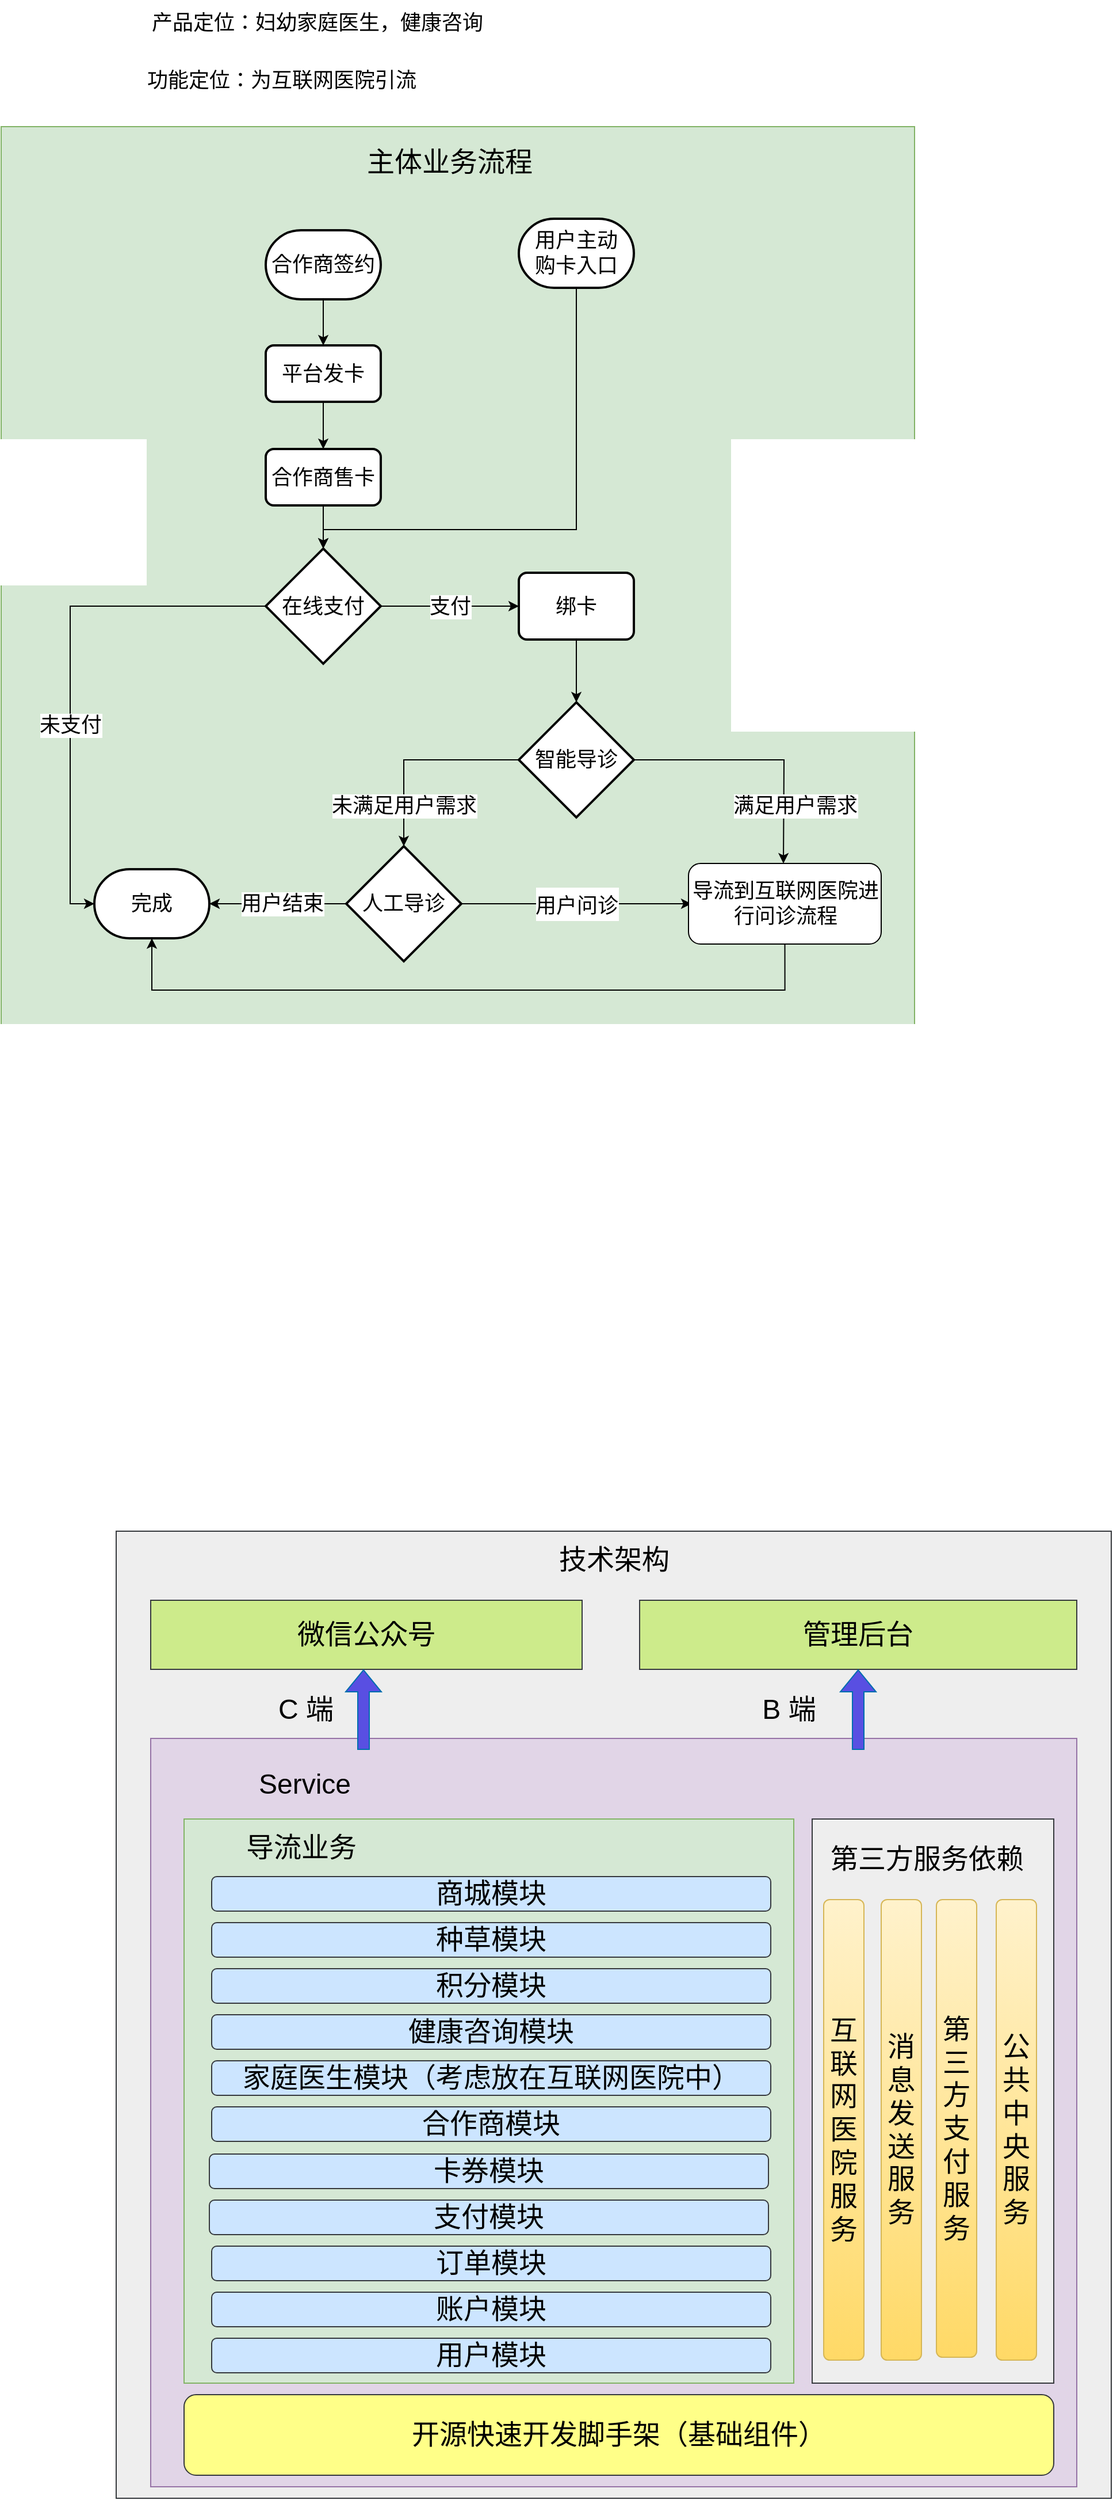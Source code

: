 <mxfile version="20.4.0" type="github">
  <diagram id="eBfoPabh3ztfJm1XBm16" name="第 1 页">
    <mxGraphModel dx="2406" dy="847" grid="1" gridSize="10" guides="1" tooltips="1" connect="1" arrows="1" fold="1" page="1" pageScale="1" pageWidth="413" pageHeight="291" math="0" shadow="0">
      <root>
        <mxCell id="0" />
        <mxCell id="1" parent="0" />
        <mxCell id="DlZnM8HmDbADATsCwCUh-62" value="" style="rounded=0;whiteSpace=wrap;html=1;fontSize=24;fillColor=#eeeeee;strokeColor=#36393d;" vertex="1" parent="1">
          <mxGeometry x="-350" y="1350" width="865" height="840" as="geometry" />
        </mxCell>
        <mxCell id="DlZnM8HmDbADATsCwCUh-56" value="" style="rounded=0;whiteSpace=wrap;html=1;fontSize=24;fillColor=#e1d5e7;strokeColor=#9673a6;" vertex="1" parent="1">
          <mxGeometry x="-320" y="1530" width="805" height="650" as="geometry" />
        </mxCell>
        <mxCell id="DlZnM8HmDbADATsCwCUh-26" value="" style="whiteSpace=wrap;html=1;aspect=fixed;fontSize=18;fillColor=#d5e8d4;strokeColor=#82b366;" vertex="1" parent="1">
          <mxGeometry x="-450" y="130" width="794" height="794" as="geometry" />
        </mxCell>
        <mxCell id="DlZnM8HmDbADATsCwCUh-1" value="&lt;font style=&quot;font-size: 18px;&quot;&gt;产品定位：妇幼家庭医生，健康咨询&lt;/font&gt;" style="text;html=1;strokeColor=none;fillColor=none;align=center;verticalAlign=middle;whiteSpace=wrap;rounded=0;" vertex="1" parent="1">
          <mxGeometry x="-320" y="20" width="290" height="40" as="geometry" />
        </mxCell>
        <mxCell id="DlZnM8HmDbADATsCwCUh-2" value="&lt;font style=&quot;font-size: 18px;&quot;&gt;功能定位：为互联网医院引流&lt;/font&gt;" style="text;html=1;strokeColor=none;fillColor=none;align=center;verticalAlign=middle;whiteSpace=wrap;rounded=0;" vertex="1" parent="1">
          <mxGeometry x="-351" y="70" width="290" height="40" as="geometry" />
        </mxCell>
        <mxCell id="DlZnM8HmDbADATsCwCUh-22" style="edgeStyle=orthogonalEdgeStyle;rounded=0;orthogonalLoop=1;jettySize=auto;html=1;entryX=0.5;entryY=0;entryDx=0;entryDy=0;fontSize=18;" edge="1" parent="1" source="DlZnM8HmDbADATsCwCUh-7" target="DlZnM8HmDbADATsCwCUh-8">
          <mxGeometry relative="1" as="geometry" />
        </mxCell>
        <mxCell id="DlZnM8HmDbADATsCwCUh-7" value="合作商签约" style="strokeWidth=2;html=1;shape=mxgraph.flowchart.terminator;whiteSpace=wrap;fontSize=18;" vertex="1" parent="1">
          <mxGeometry x="-220" y="220" width="100" height="60" as="geometry" />
        </mxCell>
        <mxCell id="DlZnM8HmDbADATsCwCUh-23" style="edgeStyle=orthogonalEdgeStyle;rounded=0;orthogonalLoop=1;jettySize=auto;html=1;entryX=0.5;entryY=0;entryDx=0;entryDy=0;fontSize=18;" edge="1" parent="1" source="DlZnM8HmDbADATsCwCUh-8" target="DlZnM8HmDbADATsCwCUh-9">
          <mxGeometry relative="1" as="geometry" />
        </mxCell>
        <mxCell id="DlZnM8HmDbADATsCwCUh-8" value="平台发卡" style="rounded=1;whiteSpace=wrap;html=1;absoluteArcSize=1;arcSize=14;strokeWidth=2;fontSize=18;" vertex="1" parent="1">
          <mxGeometry x="-220" y="320" width="100" height="49" as="geometry" />
        </mxCell>
        <mxCell id="DlZnM8HmDbADATsCwCUh-25" style="edgeStyle=orthogonalEdgeStyle;rounded=0;orthogonalLoop=1;jettySize=auto;html=1;entryX=0.5;entryY=0;entryDx=0;entryDy=0;entryPerimeter=0;fontSize=18;" edge="1" parent="1" source="DlZnM8HmDbADATsCwCUh-9" target="DlZnM8HmDbADATsCwCUh-10">
          <mxGeometry relative="1" as="geometry" />
        </mxCell>
        <mxCell id="DlZnM8HmDbADATsCwCUh-9" value="合作商售卡" style="rounded=1;whiteSpace=wrap;html=1;absoluteArcSize=1;arcSize=14;strokeWidth=2;fontSize=18;" vertex="1" parent="1">
          <mxGeometry x="-220" y="410" width="100" height="49" as="geometry" />
        </mxCell>
        <mxCell id="DlZnM8HmDbADATsCwCUh-14" value="支付" style="edgeStyle=orthogonalEdgeStyle;rounded=0;orthogonalLoop=1;jettySize=auto;html=1;fontSize=18;" edge="1" parent="1" source="DlZnM8HmDbADATsCwCUh-10" target="DlZnM8HmDbADATsCwCUh-12">
          <mxGeometry relative="1" as="geometry">
            <Array as="points">
              <mxPoint x="-90" y="547" />
              <mxPoint x="-90" y="547" />
            </Array>
          </mxGeometry>
        </mxCell>
        <mxCell id="DlZnM8HmDbADATsCwCUh-17" value="未支付" style="edgeStyle=orthogonalEdgeStyle;rounded=0;orthogonalLoop=1;jettySize=auto;html=1;entryX=0;entryY=0.5;entryDx=0;entryDy=0;entryPerimeter=0;fontSize=18;exitX=0;exitY=0.5;exitDx=0;exitDy=0;exitPerimeter=0;" edge="1" parent="1" source="DlZnM8HmDbADATsCwCUh-10" target="DlZnM8HmDbADATsCwCUh-11">
          <mxGeometry x="0.217" relative="1" as="geometry">
            <Array as="points">
              <mxPoint x="-390" y="547" />
              <mxPoint x="-390" y="805" />
            </Array>
            <mxPoint as="offset" />
          </mxGeometry>
        </mxCell>
        <mxCell id="DlZnM8HmDbADATsCwCUh-10" value="在线支付" style="strokeWidth=2;html=1;shape=mxgraph.flowchart.decision;whiteSpace=wrap;fontSize=18;" vertex="1" parent="1">
          <mxGeometry x="-220" y="496.5" width="100" height="100" as="geometry" />
        </mxCell>
        <mxCell id="DlZnM8HmDbADATsCwCUh-11" value="完成" style="strokeWidth=2;html=1;shape=mxgraph.flowchart.terminator;whiteSpace=wrap;fontSize=18;" vertex="1" parent="1">
          <mxGeometry x="-369" y="775" width="100" height="60" as="geometry" />
        </mxCell>
        <mxCell id="DlZnM8HmDbADATsCwCUh-16" style="edgeStyle=orthogonalEdgeStyle;rounded=0;orthogonalLoop=1;jettySize=auto;html=1;entryX=0.5;entryY=0;entryDx=0;entryDy=0;entryPerimeter=0;fontSize=18;" edge="1" parent="1" source="DlZnM8HmDbADATsCwCUh-12" target="DlZnM8HmDbADATsCwCUh-13">
          <mxGeometry relative="1" as="geometry" />
        </mxCell>
        <mxCell id="DlZnM8HmDbADATsCwCUh-12" value="绑卡" style="rounded=1;whiteSpace=wrap;html=1;absoluteArcSize=1;arcSize=14;strokeWidth=2;fontSize=18;" vertex="1" parent="1">
          <mxGeometry y="517.5" width="100" height="58" as="geometry" />
        </mxCell>
        <mxCell id="DlZnM8HmDbADATsCwCUh-18" value="未满足用户需求" style="edgeStyle=orthogonalEdgeStyle;rounded=0;orthogonalLoop=1;jettySize=auto;html=1;fontSize=18;" edge="1" parent="1" source="DlZnM8HmDbADATsCwCUh-13" target="DlZnM8HmDbADATsCwCUh-77">
          <mxGeometry x="0.6" relative="1" as="geometry">
            <mxPoint as="offset" />
          </mxGeometry>
        </mxCell>
        <mxCell id="DlZnM8HmDbADATsCwCUh-20" value="满足用户需求" style="edgeStyle=orthogonalEdgeStyle;rounded=0;orthogonalLoop=1;jettySize=auto;html=1;entryX=0.5;entryY=0;entryDx=0;entryDy=0;entryPerimeter=0;fontSize=18;" edge="1" parent="1" source="DlZnM8HmDbADATsCwCUh-13">
          <mxGeometry x="0.545" y="10" relative="1" as="geometry">
            <mxPoint x="230" y="770" as="targetPoint" />
            <mxPoint as="offset" />
          </mxGeometry>
        </mxCell>
        <mxCell id="DlZnM8HmDbADATsCwCUh-13" value="智能导诊" style="strokeWidth=2;html=1;shape=mxgraph.flowchart.decision;whiteSpace=wrap;fontSize=18;" vertex="1" parent="1">
          <mxGeometry y="630" width="100" height="100" as="geometry" />
        </mxCell>
        <mxCell id="DlZnM8HmDbADATsCwCUh-27" value="&lt;font style=&quot;font-size: 24px;&quot;&gt;主体业务流程&lt;/font&gt;" style="text;html=1;strokeColor=none;fillColor=none;align=center;verticalAlign=middle;whiteSpace=wrap;rounded=0;fontSize=18;" vertex="1" parent="1">
          <mxGeometry x="-140" y="145.5" width="160" height="30" as="geometry" />
        </mxCell>
        <mxCell id="DlZnM8HmDbADATsCwCUh-43" value="" style="rounded=0;whiteSpace=wrap;html=1;fontSize=24;fillColor=#d5e8d4;strokeColor=#82b366;" vertex="1" parent="1">
          <mxGeometry x="-291" y="1600" width="530" height="490" as="geometry" />
        </mxCell>
        <mxCell id="DlZnM8HmDbADATsCwCUh-44" value="&lt;font style=&quot;font-size: 24px;&quot;&gt;导流业务&lt;/font&gt;" style="text;html=1;strokeColor=none;fillColor=none;align=center;verticalAlign=middle;whiteSpace=wrap;rounded=0;fontSize=18;" vertex="1" parent="1">
          <mxGeometry x="-269" y="1610" width="160" height="30" as="geometry" />
        </mxCell>
        <mxCell id="DlZnM8HmDbADATsCwCUh-45" value="用户模块" style="rounded=1;whiteSpace=wrap;html=1;fontSize=24;fillColor=#cce5ff;strokeColor=#36393d;" vertex="1" parent="1">
          <mxGeometry x="-267" y="2051" width="486" height="30" as="geometry" />
        </mxCell>
        <mxCell id="DlZnM8HmDbADATsCwCUh-46" value="账户模块" style="rounded=1;whiteSpace=wrap;html=1;fontSize=24;fillColor=#cce5ff;strokeColor=#36393d;" vertex="1" parent="1">
          <mxGeometry x="-267" y="2011" width="486" height="30" as="geometry" />
        </mxCell>
        <mxCell id="DlZnM8HmDbADATsCwCUh-47" value="家庭医生模块（考虑放在互联网医院中）" style="rounded=1;whiteSpace=wrap;html=1;fontSize=24;fillColor=#cce5ff;strokeColor=#36393d;" vertex="1" parent="1">
          <mxGeometry x="-267" y="1810" width="486" height="30" as="geometry" />
        </mxCell>
        <mxCell id="DlZnM8HmDbADATsCwCUh-48" value="订单模块" style="rounded=1;whiteSpace=wrap;html=1;fontSize=24;fillColor=#cce5ff;strokeColor=#36393d;" vertex="1" parent="1">
          <mxGeometry x="-267" y="1971" width="486" height="30" as="geometry" />
        </mxCell>
        <mxCell id="DlZnM8HmDbADATsCwCUh-49" value="支付模块" style="rounded=1;whiteSpace=wrap;html=1;fontSize=24;fillColor=#cce5ff;strokeColor=#36393d;" vertex="1" parent="1">
          <mxGeometry x="-269" y="1931" width="486" height="30" as="geometry" />
        </mxCell>
        <mxCell id="DlZnM8HmDbADATsCwCUh-50" value="卡券模块" style="rounded=1;whiteSpace=wrap;html=1;fontSize=24;fillColor=#cce5ff;strokeColor=#36393d;" vertex="1" parent="1">
          <mxGeometry x="-269" y="1891" width="486" height="30" as="geometry" />
        </mxCell>
        <mxCell id="DlZnM8HmDbADATsCwCUh-51" value="积分模块" style="rounded=1;whiteSpace=wrap;html=1;fontSize=24;fillColor=#cce5ff;strokeColor=#36393d;" vertex="1" parent="1">
          <mxGeometry x="-267" y="1730" width="486" height="30" as="geometry" />
        </mxCell>
        <mxCell id="DlZnM8HmDbADATsCwCUh-52" value="健康咨询模块" style="rounded=1;whiteSpace=wrap;html=1;fontSize=24;fillColor=#cce5ff;strokeColor=#36393d;" vertex="1" parent="1">
          <mxGeometry x="-267" y="1770" width="486" height="30" as="geometry" />
        </mxCell>
        <mxCell id="DlZnM8HmDbADATsCwCUh-54" value="商城模块" style="rounded=1;whiteSpace=wrap;html=1;fontSize=24;fillColor=#cce5ff;strokeColor=#36393d;" vertex="1" parent="1">
          <mxGeometry x="-267" y="1650" width="486" height="30" as="geometry" />
        </mxCell>
        <mxCell id="DlZnM8HmDbADATsCwCUh-55" value="种草模块" style="rounded=1;whiteSpace=wrap;html=1;fontSize=24;fillColor=#cce5ff;strokeColor=#36393d;" vertex="1" parent="1">
          <mxGeometry x="-267" y="1690" width="486" height="30" as="geometry" />
        </mxCell>
        <mxCell id="DlZnM8HmDbADATsCwCUh-57" value="开源快速开发脚手架（基础组件）" style="rounded=1;whiteSpace=wrap;html=1;fontSize=24;fillColor=#ffff88;strokeColor=#36393d;" vertex="1" parent="1">
          <mxGeometry x="-291" y="2100" width="756" height="70" as="geometry" />
        </mxCell>
        <mxCell id="DlZnM8HmDbADATsCwCUh-59" value="微信公众号" style="rounded=0;whiteSpace=wrap;html=1;fontSize=24;fillColor=#cdeb8b;strokeColor=#36393d;" vertex="1" parent="1">
          <mxGeometry x="-320" y="1410" width="375" height="60" as="geometry" />
        </mxCell>
        <mxCell id="DlZnM8HmDbADATsCwCUh-61" value="&lt;font style=&quot;font-size: 24px;&quot;&gt;Service&lt;/font&gt;" style="text;html=1;strokeColor=none;fillColor=none;align=center;verticalAlign=middle;whiteSpace=wrap;rounded=0;fontSize=18;" vertex="1" parent="1">
          <mxGeometry x="-293.5" y="1550" width="213.5" height="40" as="geometry" />
        </mxCell>
        <mxCell id="DlZnM8HmDbADATsCwCUh-63" value="管理后台" style="rounded=0;whiteSpace=wrap;html=1;fontSize=24;fillColor=#cdeb8b;strokeColor=#36393d;" vertex="1" parent="1">
          <mxGeometry x="105" y="1410" width="380" height="60" as="geometry" />
        </mxCell>
        <mxCell id="DlZnM8HmDbADATsCwCUh-64" value="合作商模块" style="rounded=1;whiteSpace=wrap;html=1;fontSize=24;fillColor=#cce5ff;strokeColor=#36393d;" vertex="1" parent="1">
          <mxGeometry x="-267" y="1850" width="486" height="30" as="geometry" />
        </mxCell>
        <mxCell id="DlZnM8HmDbADATsCwCUh-65" value="" style="shape=flexArrow;endArrow=classic;html=1;rounded=0;fontSize=24;fillColor=#594FE2;strokeColor=#006EAF;" edge="1" parent="1">
          <mxGeometry width="50" height="50" relative="1" as="geometry">
            <mxPoint x="-135" y="1540" as="sourcePoint" />
            <mxPoint x="-135" y="1470" as="targetPoint" />
          </mxGeometry>
        </mxCell>
        <mxCell id="DlZnM8HmDbADATsCwCUh-66" value="C 端" style="text;html=1;strokeColor=none;fillColor=none;align=center;verticalAlign=middle;whiteSpace=wrap;rounded=0;fontSize=24;" vertex="1" parent="1">
          <mxGeometry x="-215" y="1490" width="60" height="30" as="geometry" />
        </mxCell>
        <mxCell id="DlZnM8HmDbADATsCwCUh-67" value="" style="shape=flexArrow;endArrow=classic;html=1;rounded=0;fontSize=24;fillColor=#594FE2;strokeColor=#006EAF;" edge="1" parent="1">
          <mxGeometry width="50" height="50" relative="1" as="geometry">
            <mxPoint x="295" y="1540" as="sourcePoint" />
            <mxPoint x="295" y="1470" as="targetPoint" />
          </mxGeometry>
        </mxCell>
        <mxCell id="DlZnM8HmDbADATsCwCUh-68" value="B 端" style="text;html=1;strokeColor=none;fillColor=none;align=center;verticalAlign=middle;whiteSpace=wrap;rounded=0;fontSize=24;" vertex="1" parent="1">
          <mxGeometry x="205" y="1490" width="60" height="30" as="geometry" />
        </mxCell>
        <mxCell id="DlZnM8HmDbADATsCwCUh-70" value="" style="rounded=0;whiteSpace=wrap;html=1;fontSize=24;fillColor=#eeeeee;strokeColor=#36393d;" vertex="1" parent="1">
          <mxGeometry x="255" y="1600" width="210" height="490" as="geometry" />
        </mxCell>
        <mxCell id="DlZnM8HmDbADATsCwCUh-58" value="消&lt;br&gt;息&lt;br&gt;发&lt;br&gt;送&lt;br&gt;服&lt;br&gt;务" style="rounded=1;whiteSpace=wrap;html=1;fontSize=24;fillColor=#fff2cc;gradientColor=#ffd966;strokeColor=#d6b656;" vertex="1" parent="1">
          <mxGeometry x="315" y="1670" width="35" height="400" as="geometry" />
        </mxCell>
        <mxCell id="DlZnM8HmDbADATsCwCUh-53" value="互&lt;br&gt;联&lt;br&gt;网&lt;br&gt;医&lt;br&gt;院&lt;br&gt;服&lt;br&gt;务" style="rounded=1;whiteSpace=wrap;html=1;fontSize=24;fillColor=#fff2cc;gradientColor=#ffd966;strokeColor=#d6b656;" vertex="1" parent="1">
          <mxGeometry x="265" y="1670" width="35" height="400" as="geometry" />
        </mxCell>
        <mxCell id="DlZnM8HmDbADATsCwCUh-71" value="第&lt;br&gt;三&lt;br&gt;方支付&lt;br&gt;服务" style="rounded=1;whiteSpace=wrap;html=1;fontSize=24;fillColor=#fff2cc;gradientColor=#ffd966;strokeColor=#d6b656;" vertex="1" parent="1">
          <mxGeometry x="363" y="1670" width="35" height="397.5" as="geometry" />
        </mxCell>
        <mxCell id="DlZnM8HmDbADATsCwCUh-72" value="公共&lt;br&gt;中央&lt;br&gt;服务" style="rounded=1;whiteSpace=wrap;html=1;fontSize=24;fillColor=#fff2cc;gradientColor=#ffd966;strokeColor=#d6b656;" vertex="1" parent="1">
          <mxGeometry x="415" y="1670" width="35" height="400" as="geometry" />
        </mxCell>
        <mxCell id="DlZnM8HmDbADATsCwCUh-75" value="&lt;font style=&quot;font-size: 24px;&quot;&gt;技术架构&lt;/font&gt;" style="text;html=1;strokeColor=none;fillColor=none;align=center;verticalAlign=middle;whiteSpace=wrap;rounded=0;fontSize=18;" vertex="1" parent="1">
          <mxGeometry x="2.5" y="1360" width="160" height="30" as="geometry" />
        </mxCell>
        <mxCell id="DlZnM8HmDbADATsCwCUh-76" value="&lt;font style=&quot;font-size: 24px;&quot;&gt;第三方服务依赖&lt;/font&gt;" style="text;html=1;strokeColor=none;fillColor=none;align=center;verticalAlign=middle;whiteSpace=wrap;rounded=0;fontSize=18;" vertex="1" parent="1">
          <mxGeometry x="265" y="1620" width="180" height="30" as="geometry" />
        </mxCell>
        <mxCell id="DlZnM8HmDbADATsCwCUh-78" style="edgeStyle=orthogonalEdgeStyle;rounded=0;orthogonalLoop=1;jettySize=auto;html=1;fontSize=24;fillColor=#594FE2;" edge="1" parent="1" source="DlZnM8HmDbADATsCwCUh-77">
          <mxGeometry relative="1" as="geometry">
            <mxPoint x="150" y="805" as="targetPoint" />
          </mxGeometry>
        </mxCell>
        <mxCell id="DlZnM8HmDbADATsCwCUh-79" value="&lt;font style=&quot;font-size: 18px;&quot;&gt;用户问诊&lt;/font&gt;" style="edgeLabel;html=1;align=center;verticalAlign=middle;resizable=0;points=[];fontSize=24;" vertex="1" connectable="0" parent="DlZnM8HmDbADATsCwCUh-78">
          <mxGeometry x="-0.127" y="-4" relative="1" as="geometry">
            <mxPoint x="12" y="-4" as="offset" />
          </mxGeometry>
        </mxCell>
        <mxCell id="DlZnM8HmDbADATsCwCUh-80" style="edgeStyle=orthogonalEdgeStyle;rounded=0;orthogonalLoop=1;jettySize=auto;html=1;entryX=1;entryY=0.5;entryDx=0;entryDy=0;entryPerimeter=0;fontSize=18;fillColor=#594FE2;" edge="1" parent="1" source="DlZnM8HmDbADATsCwCUh-77" target="DlZnM8HmDbADATsCwCUh-11">
          <mxGeometry relative="1" as="geometry" />
        </mxCell>
        <mxCell id="DlZnM8HmDbADATsCwCUh-81" value="用户结束" style="edgeLabel;html=1;align=center;verticalAlign=middle;resizable=0;points=[];fontSize=18;" vertex="1" connectable="0" parent="DlZnM8HmDbADATsCwCUh-80">
          <mxGeometry x="-0.213" y="-1" relative="1" as="geometry">
            <mxPoint x="-9" y="1" as="offset" />
          </mxGeometry>
        </mxCell>
        <mxCell id="DlZnM8HmDbADATsCwCUh-77" value="人工导诊" style="strokeWidth=2;html=1;shape=mxgraph.flowchart.decision;whiteSpace=wrap;fontSize=18;" vertex="1" parent="1">
          <mxGeometry x="-150" y="755" width="100" height="100" as="geometry" />
        </mxCell>
        <mxCell id="DlZnM8HmDbADATsCwCUh-92" style="edgeStyle=orthogonalEdgeStyle;rounded=0;orthogonalLoop=1;jettySize=auto;html=1;fontSize=18;fillColor=#594FE2;" edge="1" parent="1" source="DlZnM8HmDbADATsCwCUh-82" target="DlZnM8HmDbADATsCwCUh-10">
          <mxGeometry relative="1" as="geometry">
            <Array as="points">
              <mxPoint x="50" y="480" />
              <mxPoint x="-170" y="480" />
            </Array>
          </mxGeometry>
        </mxCell>
        <mxCell id="DlZnM8HmDbADATsCwCUh-82" value="用户主动&lt;br&gt;购卡入口" style="strokeWidth=2;html=1;shape=mxgraph.flowchart.terminator;whiteSpace=wrap;fontSize=18;" vertex="1" parent="1">
          <mxGeometry y="210" width="100" height="60" as="geometry" />
        </mxCell>
        <mxCell id="DlZnM8HmDbADATsCwCUh-96" style="edgeStyle=orthogonalEdgeStyle;rounded=0;orthogonalLoop=1;jettySize=auto;html=1;entryX=0.5;entryY=1;entryDx=0;entryDy=0;entryPerimeter=0;fontSize=18;fillColor=#594FE2;exitX=0.5;exitY=1;exitDx=0;exitDy=0;" edge="1" parent="1" source="DlZnM8HmDbADATsCwCUh-94" target="DlZnM8HmDbADATsCwCUh-11">
          <mxGeometry relative="1" as="geometry">
            <Array as="points">
              <mxPoint x="231" y="880" />
              <mxPoint x="-319" y="880" />
            </Array>
          </mxGeometry>
        </mxCell>
        <mxCell id="DlZnM8HmDbADATsCwCUh-94" value="导流到互联网医院进行问诊流程" style="rounded=1;whiteSpace=wrap;html=1;fontSize=18;" vertex="1" parent="1">
          <mxGeometry x="147.5" y="770" width="167.5" height="70" as="geometry" />
        </mxCell>
      </root>
    </mxGraphModel>
  </diagram>
</mxfile>
